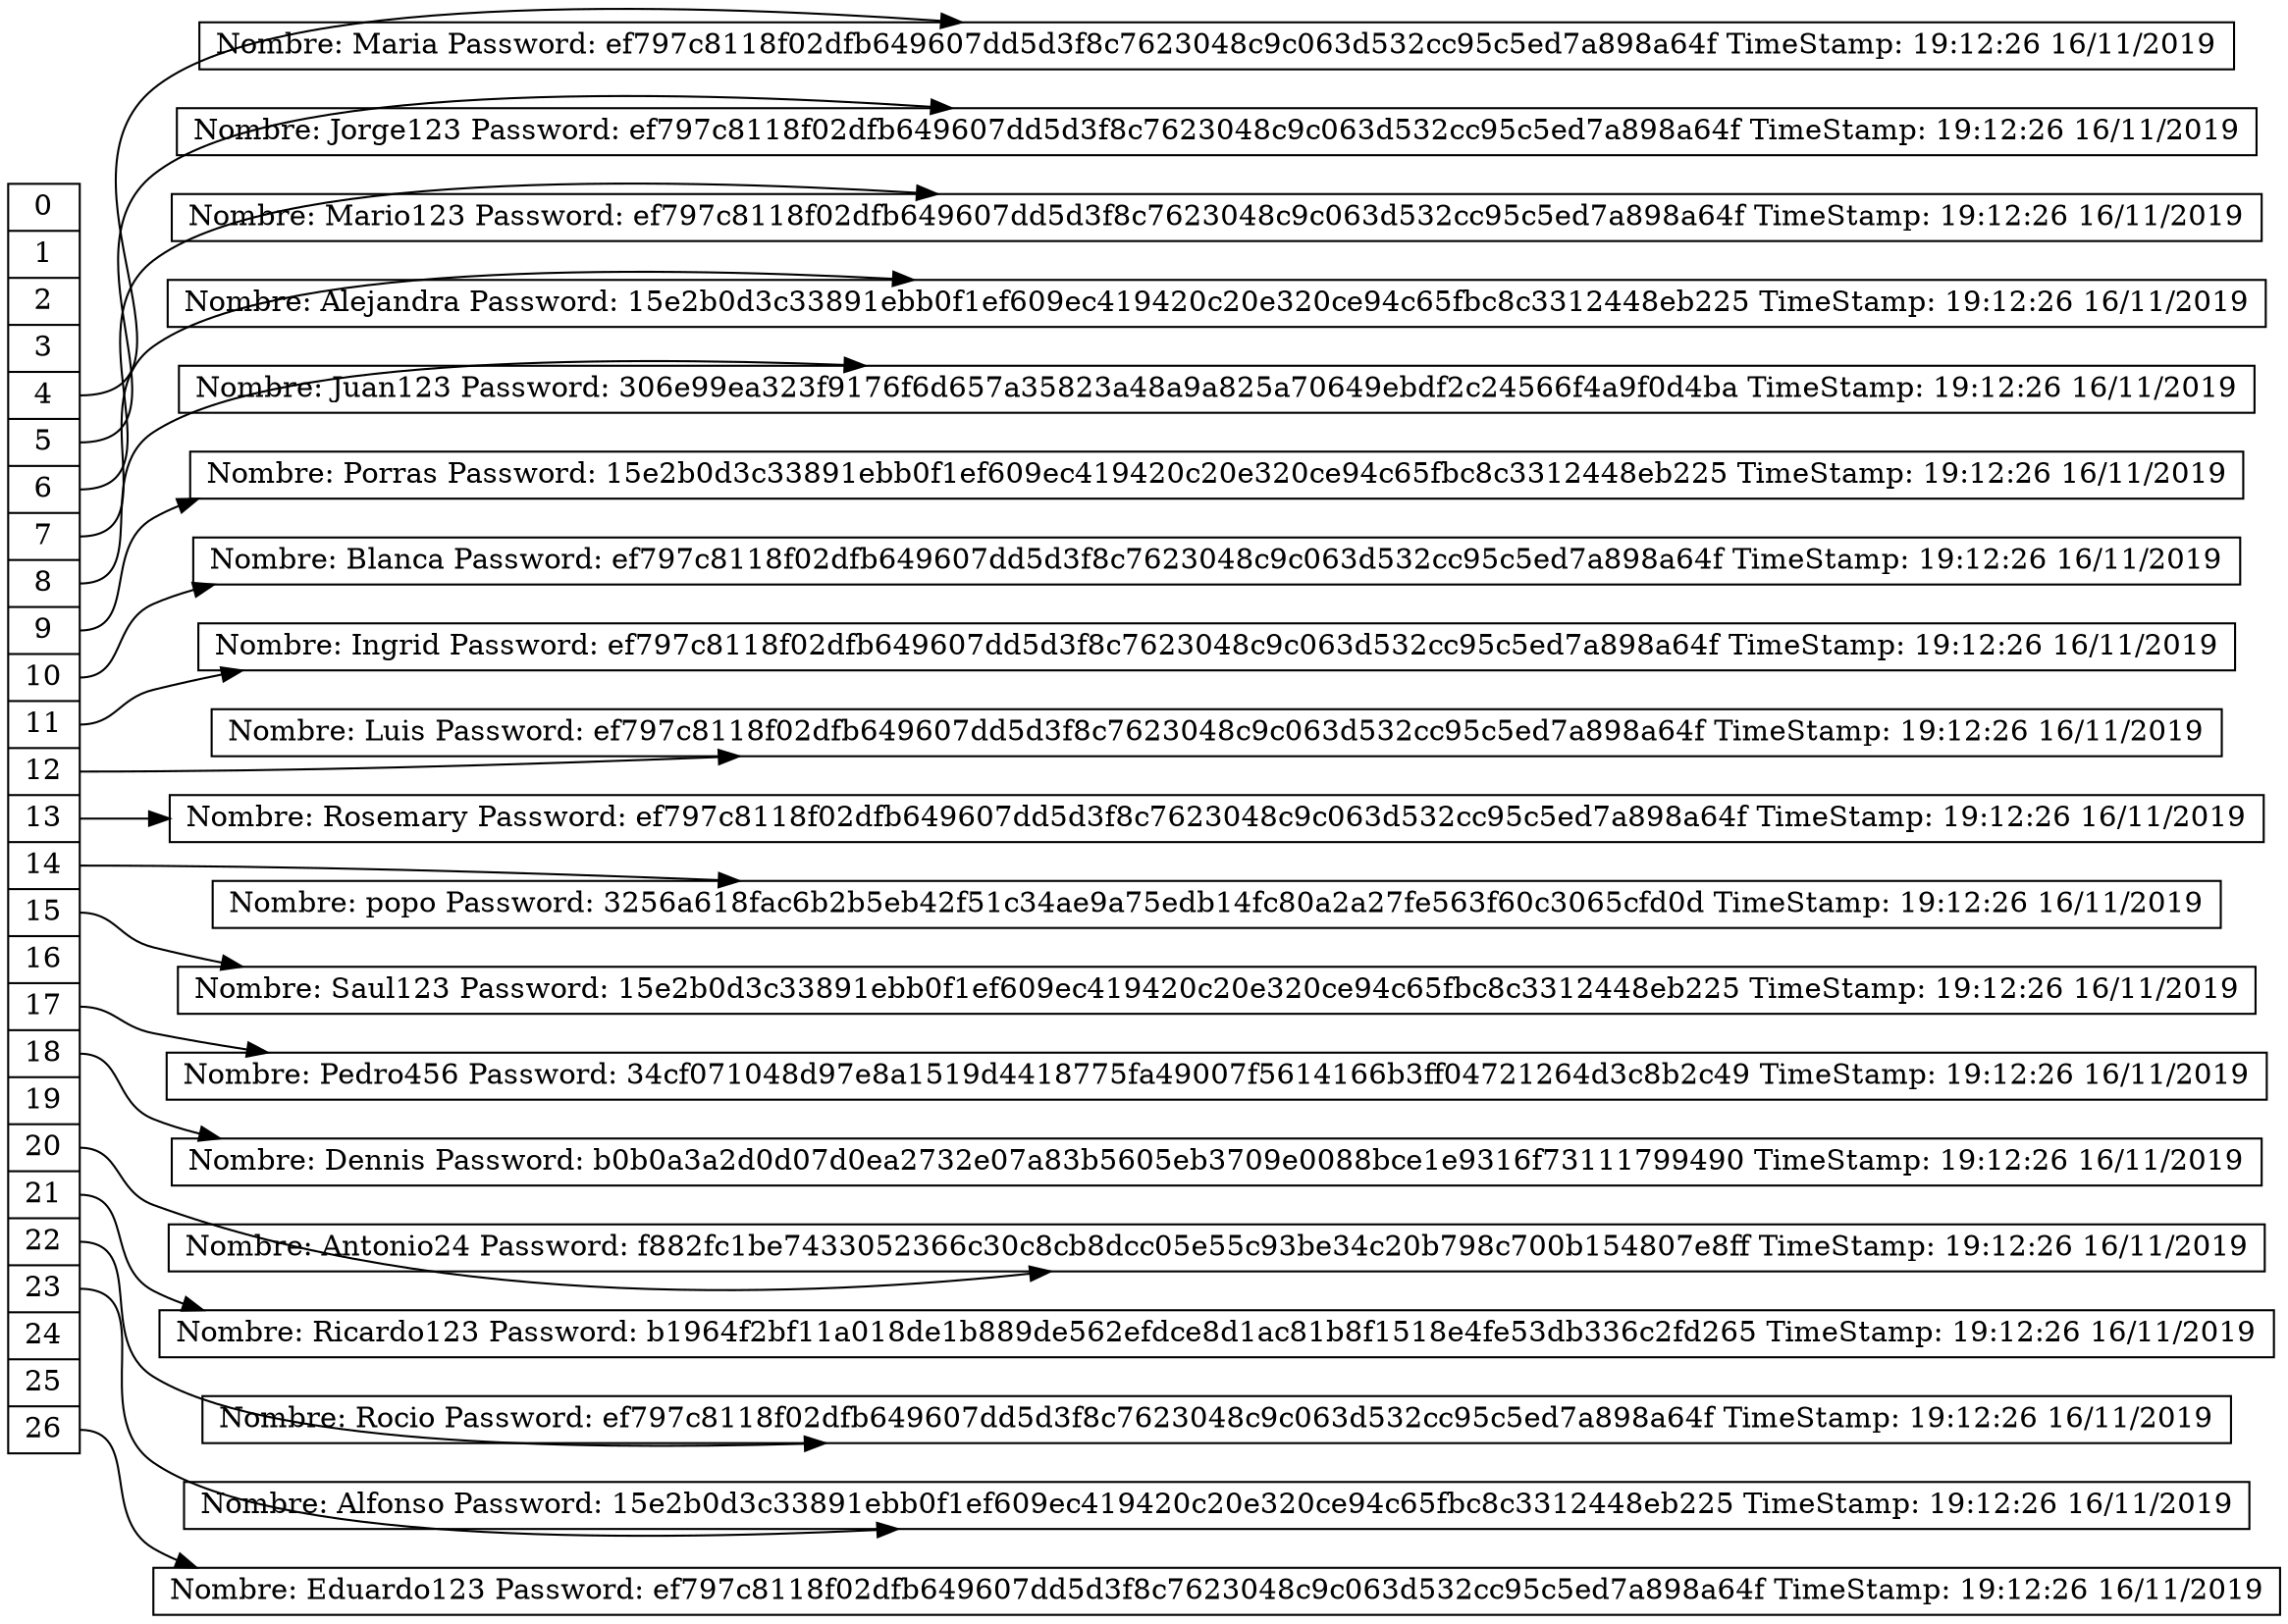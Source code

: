 digraph G{ rankdir=LR;
node [shape= record, width=.1,height=.1];
nodeTable [label = " 
<f0> 0 | 
<f1> 1 | 
<f2> 2 | 
<f3> 3 | 
<f4> 4 | 
<f5> 5 | 
<f6> 6 | 
<f7> 7 | 
<f8> 8 | 
<f9> 9 | 
<f10> 10 | 
<f11> 11 | 
<f12> 12 | 
<f13> 13 | 
<f14> 14 | 
<f15> 15 | 
<f16> 16 | 
<f17> 17 | 
<f18> 18 | 
<f19> 19 | 
<f20> 20 | 
<f21> 21 | 
<f22> 22 | 
<f23> 23 | 
<f24> 24 | 
<f25> 25 | 
<f26> 26"];
nodoMaria [label= "Nombre: Maria Password: ef797c8118f02dfb649607dd5d3f8c7623048c9c063d532cc95c5ed7a898a64f TimeStamp: 19:12:26 16/11/2019"];
"nodeTable":f4 -> nodoMaria
nodoJorge123 [label= "Nombre: Jorge123 Password: ef797c8118f02dfb649607dd5d3f8c7623048c9c063d532cc95c5ed7a898a64f TimeStamp: 19:12:26 16/11/2019"];
"nodeTable":f5 -> nodoJorge123
nodoMario123 [label= "Nombre: Mario123 Password: ef797c8118f02dfb649607dd5d3f8c7623048c9c063d532cc95c5ed7a898a64f TimeStamp: 19:12:26 16/11/2019"];
"nodeTable":f6 -> nodoMario123
nodoAlejandra [label= "Nombre: Alejandra Password: 15e2b0d3c33891ebb0f1ef609ec419420c20e320ce94c65fbc8c3312448eb225 TimeStamp: 19:12:26 16/11/2019"];
"nodeTable":f7 -> nodoAlejandra
nodoJuan123 [label= "Nombre: Juan123 Password: 306e99ea323f9176f6d657a35823a48a9a825a70649ebdf2c24566f4a9f0d4ba TimeStamp: 19:12:26 16/11/2019"];
"nodeTable":f8 -> nodoJuan123
nodoPorras [label= "Nombre: Porras Password: 15e2b0d3c33891ebb0f1ef609ec419420c20e320ce94c65fbc8c3312448eb225 TimeStamp: 19:12:26 16/11/2019"];
"nodeTable":f9 -> nodoPorras
nodoBlanca [label= "Nombre: Blanca Password: ef797c8118f02dfb649607dd5d3f8c7623048c9c063d532cc95c5ed7a898a64f TimeStamp: 19:12:26 16/11/2019"];
"nodeTable":f10 -> nodoBlanca
nodoIngrid [label= "Nombre: Ingrid Password: ef797c8118f02dfb649607dd5d3f8c7623048c9c063d532cc95c5ed7a898a64f TimeStamp: 19:12:26 16/11/2019"];
"nodeTable":f11 -> nodoIngrid
nodoLuis [label= "Nombre: Luis Password: ef797c8118f02dfb649607dd5d3f8c7623048c9c063d532cc95c5ed7a898a64f TimeStamp: 19:12:26 16/11/2019"];
"nodeTable":f12 -> nodoLuis
nodoRosemary [label= "Nombre: Rosemary Password: ef797c8118f02dfb649607dd5d3f8c7623048c9c063d532cc95c5ed7a898a64f TimeStamp: 19:12:26 16/11/2019"];
"nodeTable":f13 -> nodoRosemary
nodopopo [label= "Nombre: popo Password: 3256a618fac6b2b5eb42f51c34ae9a75edb14fc80a2a27fe563f60c3065cfd0d TimeStamp: 19:12:26 16/11/2019"];
"nodeTable":f14 -> nodopopo
nodoSaul123 [label= "Nombre: Saul123 Password: 15e2b0d3c33891ebb0f1ef609ec419420c20e320ce94c65fbc8c3312448eb225 TimeStamp: 19:12:26 16/11/2019"];
"nodeTable":f15 -> nodoSaul123
nodoPedro456 [label= "Nombre: Pedro456 Password: 34cf071048d97e8a1519d4418775fa49007f5614166b3ff04721264d3c8b2c49 TimeStamp: 19:12:26 16/11/2019"];
"nodeTable":f17 -> nodoPedro456
nodoDennis [label= "Nombre: Dennis Password: b0b0a3a2d0d07d0ea2732e07a83b5605eb3709e0088bce1e9316f73111799490 TimeStamp: 19:12:26 16/11/2019"];
"nodeTable":f18 -> nodoDennis
nodoAntonio24 [label= "Nombre: Antonio24 Password: f882fc1be7433052366c30c8cb8dcc05e55c93be34c20b798c700b154807e8ff TimeStamp: 19:12:26 16/11/2019"];
"nodeTable":f20 -> nodoAntonio24
nodoRicardo123 [label= "Nombre: Ricardo123 Password: b1964f2bf11a018de1b889de562efdce8d1ac81b8f1518e4fe53db336c2fd265 TimeStamp: 19:12:26 16/11/2019"];
"nodeTable":f21 -> nodoRicardo123
nodoRocio [label= "Nombre: Rocio Password: ef797c8118f02dfb649607dd5d3f8c7623048c9c063d532cc95c5ed7a898a64f TimeStamp: 19:12:26 16/11/2019"];
"nodeTable":f22 -> nodoRocio
nodoAlfonso [label= "Nombre: Alfonso Password: 15e2b0d3c33891ebb0f1ef609ec419420c20e320ce94c65fbc8c3312448eb225 TimeStamp: 19:12:26 16/11/2019"];
"nodeTable":f23 -> nodoAlfonso
nodoEduardo123 [label= "Nombre: Eduardo123 Password: ef797c8118f02dfb649607dd5d3f8c7623048c9c063d532cc95c5ed7a898a64f TimeStamp: 19:12:26 16/11/2019"];
"nodeTable":f26 -> nodoEduardo123
}

